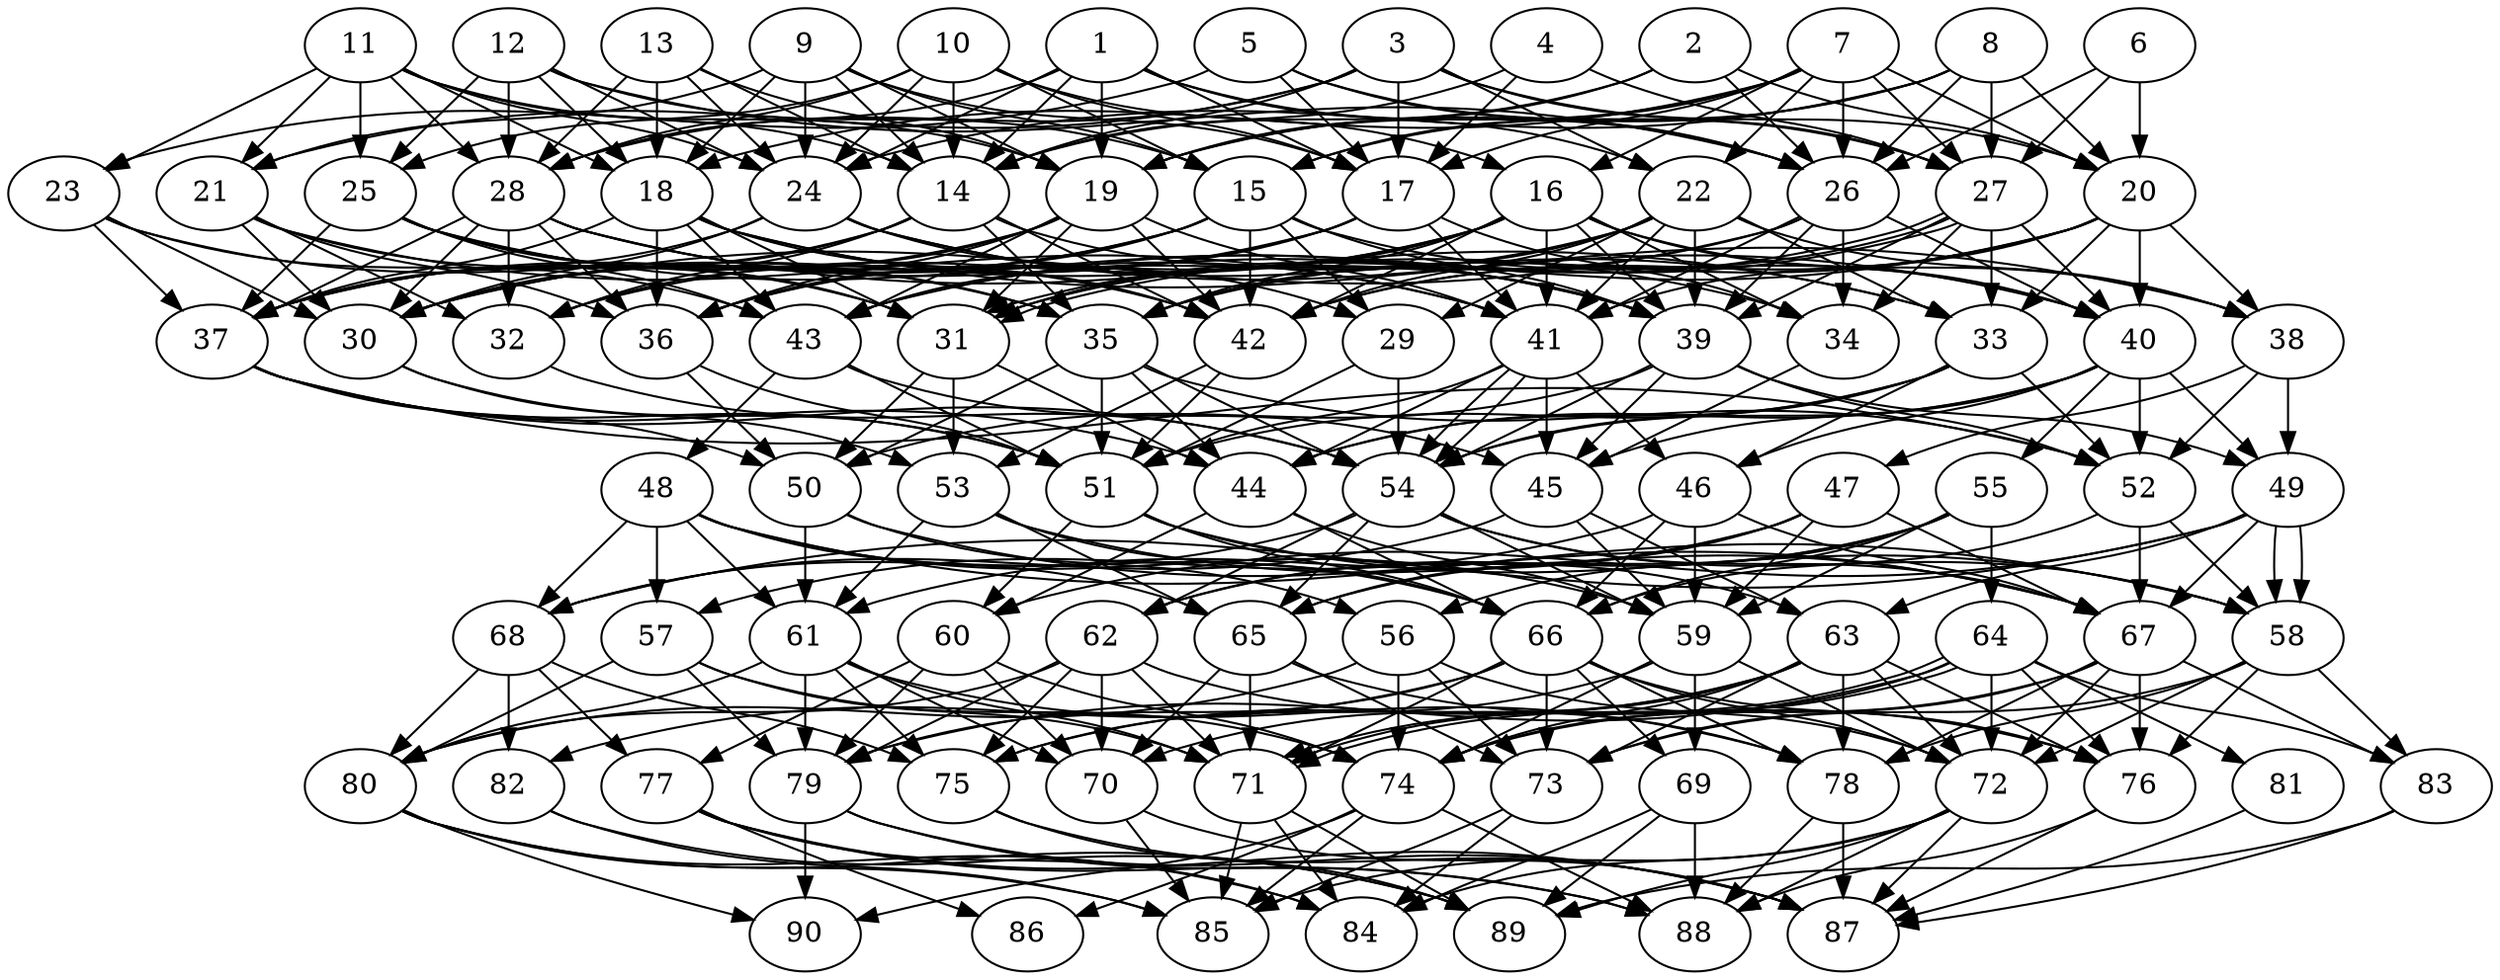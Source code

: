 // DAG automatically generated by daggen at Wed Apr 12 12:23:14 2017
// ./daggen --dot -n 90 --jump=1 --fat=0.6 --regularity=0.6 --density=0.6 
digraph G {
  1 [size="18941673883", alpha="0.02"]
  1 -> 14 [size ="75497472"]
  1 -> 17 [size ="75497472"]
  1 -> 19 [size ="75497472"]
  1 -> 22 [size ="75497472"]
  1 -> 24 [size ="75497472"]
  1 -> 26 [size ="75497472"]
  1 -> 28 [size ="75497472"]
  2 [size="134217728000", alpha="0.15"]
  2 -> 14 [size ="209715200"]
  2 -> 19 [size ="209715200"]
  2 -> 20 [size ="209715200"]
  2 -> 26 [size ="209715200"]
  3 [size="8457879060", alpha="0.06"]
  3 -> 14 [size ="134217728"]
  3 -> 17 [size ="134217728"]
  3 -> 20 [size ="134217728"]
  3 -> 21 [size ="134217728"]
  3 -> 22 [size ="134217728"]
  3 -> 27 [size ="134217728"]
  3 -> 28 [size ="134217728"]
  4 [size="13243063012", alpha="0.09"]
  4 -> 14 [size ="536870912"]
  4 -> 17 [size ="536870912"]
  4 -> 27 [size ="536870912"]
  5 [size="950305053", alpha="0.18"]
  5 -> 17 [size ="75497472"]
  5 -> 23 [size ="75497472"]
  5 -> 26 [size ="75497472"]
  5 -> 27 [size ="75497472"]
  6 [size="1214991359", alpha="0.06"]
  6 -> 20 [size ="134217728"]
  6 -> 26 [size ="134217728"]
  6 -> 27 [size ="134217728"]
  7 [size="88164669288", alpha="0.07"]
  7 -> 15 [size ="134217728"]
  7 -> 16 [size ="134217728"]
  7 -> 17 [size ="134217728"]
  7 -> 18 [size ="134217728"]
  7 -> 19 [size ="134217728"]
  7 -> 20 [size ="134217728"]
  7 -> 22 [size ="134217728"]
  7 -> 26 [size ="134217728"]
  7 -> 27 [size ="134217728"]
  8 [size="169546623510", alpha="0.16"]
  8 -> 15 [size ="411041792"]
  8 -> 19 [size ="411041792"]
  8 -> 20 [size ="411041792"]
  8 -> 24 [size ="411041792"]
  8 -> 26 [size ="411041792"]
  8 -> 27 [size ="411041792"]
  9 [size="28991029248", alpha="0.12"]
  9 -> 14 [size ="75497472"]
  9 -> 15 [size ="75497472"]
  9 -> 17 [size ="75497472"]
  9 -> 18 [size ="75497472"]
  9 -> 19 [size ="75497472"]
  9 -> 21 [size ="75497472"]
  9 -> 24 [size ="75497472"]
  10 [size="12141117744", alpha="0.06"]
  10 -> 14 [size ="33554432"]
  10 -> 15 [size ="33554432"]
  10 -> 16 [size ="33554432"]
  10 -> 17 [size ="33554432"]
  10 -> 24 [size ="33554432"]
  10 -> 25 [size ="33554432"]
  10 -> 28 [size ="33554432"]
  11 [size="28991029248", alpha="0.18"]
  11 -> 14 [size ="75497472"]
  11 -> 18 [size ="75497472"]
  11 -> 19 [size ="75497472"]
  11 -> 21 [size ="75497472"]
  11 -> 23 [size ="75497472"]
  11 -> 24 [size ="75497472"]
  11 -> 25 [size ="75497472"]
  11 -> 28 [size ="75497472"]
  12 [size="69652334787", alpha="0.13"]
  12 -> 15 [size ="301989888"]
  12 -> 18 [size ="301989888"]
  12 -> 24 [size ="301989888"]
  12 -> 25 [size ="301989888"]
  12 -> 26 [size ="301989888"]
  12 -> 28 [size ="301989888"]
  13 [size="31034909392", alpha="0.08"]
  13 -> 14 [size ="33554432"]
  13 -> 18 [size ="33554432"]
  13 -> 19 [size ="33554432"]
  13 -> 24 [size ="33554432"]
  13 -> 28 [size ="33554432"]
  14 [size="24277403146", alpha="0.18"]
  14 -> 30 [size ="411041792"]
  14 -> 32 [size ="411041792"]
  14 -> 35 [size ="411041792"]
  14 -> 37 [size ="411041792"]
  14 -> 39 [size ="411041792"]
  14 -> 42 [size ="411041792"]
  15 [size="1128459126", alpha="0.16"]
  15 -> 29 [size ="134217728"]
  15 -> 30 [size ="134217728"]
  15 -> 36 [size ="134217728"]
  15 -> 37 [size ="134217728"]
  15 -> 39 [size ="134217728"]
  15 -> 40 [size ="134217728"]
  15 -> 42 [size ="134217728"]
  16 [size="28991029248", alpha="0.07"]
  16 -> 31 [size ="75497472"]
  16 -> 32 [size ="75497472"]
  16 -> 34 [size ="75497472"]
  16 -> 35 [size ="75497472"]
  16 -> 36 [size ="75497472"]
  16 -> 38 [size ="75497472"]
  16 -> 39 [size ="75497472"]
  16 -> 40 [size ="75497472"]
  16 -> 41 [size ="75497472"]
  16 -> 42 [size ="75497472"]
  17 [size="134217728000", alpha="0.09"]
  17 -> 30 [size ="209715200"]
  17 -> 34 [size ="209715200"]
  17 -> 36 [size ="209715200"]
  17 -> 41 [size ="209715200"]
  17 -> 43 [size ="209715200"]
  18 [size="368293445632", alpha="0.15"]
  18 -> 31 [size ="411041792"]
  18 -> 34 [size ="411041792"]
  18 -> 36 [size ="411041792"]
  18 -> 37 [size ="411041792"]
  18 -> 38 [size ="411041792"]
  18 -> 42 [size ="411041792"]
  18 -> 43 [size ="411041792"]
  19 [size="6476341541", alpha="0.18"]
  19 -> 31 [size ="209715200"]
  19 -> 32 [size ="209715200"]
  19 -> 36 [size ="209715200"]
  19 -> 37 [size ="209715200"]
  19 -> 41 [size ="209715200"]
  19 -> 42 [size ="209715200"]
  19 -> 43 [size ="209715200"]
  20 [size="13224516683", alpha="0.11"]
  20 -> 33 [size ="209715200"]
  20 -> 35 [size ="209715200"]
  20 -> 38 [size ="209715200"]
  20 -> 40 [size ="209715200"]
  20 -> 41 [size ="209715200"]
  20 -> 42 [size ="209715200"]
  20 -> 43 [size ="209715200"]
  21 [size="116331263743", alpha="0.04"]
  21 -> 30 [size ="411041792"]
  21 -> 31 [size ="411041792"]
  21 -> 32 [size ="411041792"]
  21 -> 36 [size ="411041792"]
  21 -> 41 [size ="411041792"]
  22 [size="1022800622605", alpha="0.04"]
  22 -> 29 [size ="838860800"]
  22 -> 33 [size ="838860800"]
  22 -> 35 [size ="838860800"]
  22 -> 38 [size ="838860800"]
  22 -> 39 [size ="838860800"]
  22 -> 41 [size ="838860800"]
  22 -> 42 [size ="838860800"]
  22 -> 43 [size ="838860800"]
  23 [size="412541360972", alpha="0.17"]
  23 -> 30 [size ="536870912"]
  23 -> 35 [size ="536870912"]
  23 -> 37 [size ="536870912"]
  23 -> 43 [size ="536870912"]
  24 [size="368293445632", alpha="0.01"]
  24 -> 29 [size ="411041792"]
  24 -> 30 [size ="411041792"]
  24 -> 33 [size ="411041792"]
  24 -> 37 [size ="411041792"]
  24 -> 40 [size ="411041792"]
  25 [size="24154297614", alpha="0.16"]
  25 -> 31 [size ="75497472"]
  25 -> 35 [size ="75497472"]
  25 -> 37 [size ="75497472"]
  25 -> 39 [size ="75497472"]
  25 -> 42 [size ="75497472"]
  25 -> 43 [size ="75497472"]
  26 [size="121804509183", alpha="0.15"]
  26 -> 30 [size ="209715200"]
  26 -> 31 [size ="209715200"]
  26 -> 34 [size ="209715200"]
  26 -> 39 [size ="209715200"]
  26 -> 40 [size ="209715200"]
  26 -> 41 [size ="209715200"]
  27 [size="549755813888", alpha="0.02"]
  27 -> 31 [size ="536870912"]
  27 -> 31 [size ="536870912"]
  27 -> 33 [size ="536870912"]
  27 -> 34 [size ="536870912"]
  27 -> 39 [size ="536870912"]
  27 -> 40 [size ="536870912"]
  27 -> 42 [size ="536870912"]
  28 [size="30853751274", alpha="0.16"]
  28 -> 30 [size ="75497472"]
  28 -> 32 [size ="75497472"]
  28 -> 33 [size ="75497472"]
  28 -> 36 [size ="75497472"]
  28 -> 37 [size ="75497472"]
  28 -> 39 [size ="75497472"]
  28 -> 41 [size ="75497472"]
  29 [size="5584907206", alpha="0.04"]
  29 -> 51 [size ="134217728"]
  29 -> 54 [size ="134217728"]
  30 [size="1925836956", alpha="0.19"]
  30 -> 51 [size ="134217728"]
  30 -> 53 [size ="134217728"]
  31 [size="257335184207", alpha="0.03"]
  31 -> 44 [size ="301989888"]
  31 -> 50 [size ="301989888"]
  31 -> 53 [size ="301989888"]
  32 [size="109059668370", alpha="0.05"]
  32 -> 54 [size ="75497472"]
  33 [size="8589934592", alpha="0.08"]
  33 -> 44 [size ="33554432"]
  33 -> 46 [size ="33554432"]
  33 -> 51 [size ="33554432"]
  33 -> 52 [size ="33554432"]
  33 -> 54 [size ="33554432"]
  34 [size="1073741824000", alpha="0.12"]
  34 -> 45 [size ="838860800"]
  35 [size="36257879884", alpha="0.19"]
  35 -> 44 [size ="679477248"]
  35 -> 50 [size ="679477248"]
  35 -> 51 [size ="679477248"]
  35 -> 52 [size ="679477248"]
  35 -> 54 [size ="679477248"]
  36 [size="24864852278", alpha="0.04"]
  36 -> 50 [size ="838860800"]
  36 -> 51 [size ="838860800"]
  37 [size="41574364109", alpha="0.05"]
  37 -> 44 [size ="838860800"]
  37 -> 50 [size ="838860800"]
  37 -> 51 [size ="838860800"]
  37 -> 52 [size ="838860800"]
  37 -> 54 [size ="838860800"]
  38 [size="36576068537", alpha="0.07"]
  38 -> 47 [size ="679477248"]
  38 -> 49 [size ="679477248"]
  38 -> 52 [size ="679477248"]
  39 [size="1126053202", alpha="0.08"]
  39 -> 45 [size ="134217728"]
  39 -> 49 [size ="134217728"]
  39 -> 50 [size ="134217728"]
  39 -> 52 [size ="134217728"]
  39 -> 54 [size ="134217728"]
  40 [size="1073741824000", alpha="0.01"]
  40 -> 44 [size ="838860800"]
  40 -> 45 [size ="838860800"]
  40 -> 46 [size ="838860800"]
  40 -> 49 [size ="838860800"]
  40 -> 52 [size ="838860800"]
  40 -> 54 [size ="838860800"]
  40 -> 55 [size ="838860800"]
  41 [size="68719476736", alpha="0.05"]
  41 -> 44 [size ="134217728"]
  41 -> 45 [size ="134217728"]
  41 -> 46 [size ="134217728"]
  41 -> 51 [size ="134217728"]
  41 -> 54 [size ="134217728"]
  41 -> 54 [size ="134217728"]
  42 [size="68719476736", alpha="0.00"]
  42 -> 51 [size ="134217728"]
  42 -> 53 [size ="134217728"]
  43 [size="134217728000", alpha="0.08"]
  43 -> 45 [size ="209715200"]
  43 -> 48 [size ="209715200"]
  43 -> 51 [size ="209715200"]
  44 [size="1101925541351", alpha="0.19"]
  44 -> 59 [size ="838860800"]
  44 -> 60 [size ="838860800"]
  44 -> 66 [size ="838860800"]
  45 [size="75124583275", alpha="0.07"]
  45 -> 59 [size ="301989888"]
  45 -> 63 [size ="301989888"]
  45 -> 68 [size ="301989888"]
  46 [size="22434203202", alpha="0.03"]
  46 -> 57 [size ="679477248"]
  46 -> 59 [size ="679477248"]
  46 -> 66 [size ="679477248"]
  46 -> 67 [size ="679477248"]
  47 [size="5273679996", alpha="0.09"]
  47 -> 59 [size ="301989888"]
  47 -> 61 [size ="301989888"]
  47 -> 62 [size ="301989888"]
  47 -> 65 [size ="301989888"]
  47 -> 67 [size ="301989888"]
  48 [size="309119043842", alpha="0.02"]
  48 -> 57 [size ="679477248"]
  48 -> 58 [size ="679477248"]
  48 -> 59 [size ="679477248"]
  48 -> 61 [size ="679477248"]
  48 -> 65 [size ="679477248"]
  48 -> 66 [size ="679477248"]
  48 -> 68 [size ="679477248"]
  49 [size="1092867546423", alpha="0.02"]
  49 -> 58 [size ="679477248"]
  49 -> 58 [size ="679477248"]
  49 -> 60 [size ="679477248"]
  49 -> 63 [size ="679477248"]
  49 -> 67 [size ="679477248"]
  49 -> 68 [size ="679477248"]
  50 [size="7880287192", alpha="0.00"]
  50 -> 56 [size ="411041792"]
  50 -> 61 [size ="411041792"]
  50 -> 67 [size ="411041792"]
  51 [size="9012719836", alpha="0.16"]
  51 -> 58 [size ="679477248"]
  51 -> 60 [size ="679477248"]
  51 -> 63 [size ="679477248"]
  51 -> 66 [size ="679477248"]
  52 [size="8313129757", alpha="0.06"]
  52 -> 58 [size ="679477248"]
  52 -> 66 [size ="679477248"]
  52 -> 67 [size ="679477248"]
  53 [size="46175459028", alpha="0.19"]
  53 -> 61 [size ="33554432"]
  53 -> 65 [size ="33554432"]
  53 -> 66 [size ="33554432"]
  53 -> 67 [size ="33554432"]
  54 [size="138427479017", alpha="0.17"]
  54 -> 58 [size ="209715200"]
  54 -> 59 [size ="209715200"]
  54 -> 62 [size ="209715200"]
  54 -> 65 [size ="209715200"]
  54 -> 67 [size ="209715200"]
  54 -> 68 [size ="209715200"]
  55 [size="231928233984", alpha="0.06"]
  55 -> 56 [size ="301989888"]
  55 -> 59 [size ="301989888"]
  55 -> 62 [size ="301989888"]
  55 -> 64 [size ="301989888"]
  55 -> 65 [size ="301989888"]
  55 -> 66 [size ="301989888"]
  56 [size="933326603505", alpha="0.12"]
  56 -> 72 [size ="679477248"]
  56 -> 73 [size ="679477248"]
  56 -> 74 [size ="679477248"]
  56 -> 80 [size ="679477248"]
  57 [size="709755330388", alpha="0.06"]
  57 -> 71 [size ="536870912"]
  57 -> 74 [size ="536870912"]
  57 -> 79 [size ="536870912"]
  57 -> 80 [size ="536870912"]
  58 [size="44167199394", alpha="0.15"]
  58 -> 72 [size ="838860800"]
  58 -> 73 [size ="838860800"]
  58 -> 76 [size ="838860800"]
  58 -> 78 [size ="838860800"]
  58 -> 83 [size ="838860800"]
  59 [size="43275003084", alpha="0.14"]
  59 -> 69 [size ="838860800"]
  59 -> 72 [size ="838860800"]
  59 -> 74 [size ="838860800"]
  59 -> 75 [size ="838860800"]
  60 [size="424171884113", alpha="0.19"]
  60 -> 70 [size ="679477248"]
  60 -> 74 [size ="679477248"]
  60 -> 77 [size ="679477248"]
  60 -> 79 [size ="679477248"]
  61 [size="68719476736", alpha="0.14"]
  61 -> 70 [size ="134217728"]
  61 -> 71 [size ="134217728"]
  61 -> 75 [size ="134217728"]
  61 -> 78 [size ="134217728"]
  61 -> 79 [size ="134217728"]
  61 -> 80 [size ="134217728"]
  62 [size="302017626", alpha="0.10"]
  62 -> 70 [size ="33554432"]
  62 -> 71 [size ="33554432"]
  62 -> 75 [size ="33554432"]
  62 -> 78 [size ="33554432"]
  62 -> 79 [size ="33554432"]
  62 -> 80 [size ="33554432"]
  63 [size="588689520864", alpha="0.08"]
  63 -> 70 [size ="411041792"]
  63 -> 71 [size ="411041792"]
  63 -> 72 [size ="411041792"]
  63 -> 73 [size ="411041792"]
  63 -> 74 [size ="411041792"]
  63 -> 75 [size ="411041792"]
  63 -> 76 [size ="411041792"]
  63 -> 78 [size ="411041792"]
  64 [size="368293445632", alpha="0.08"]
  64 -> 71 [size ="411041792"]
  64 -> 71 [size ="411041792"]
  64 -> 72 [size ="411041792"]
  64 -> 74 [size ="411041792"]
  64 -> 76 [size ="411041792"]
  64 -> 79 [size ="411041792"]
  64 -> 81 [size ="411041792"]
  64 -> 83 [size ="411041792"]
  65 [size="36077722013", alpha="0.20"]
  65 -> 70 [size ="33554432"]
  65 -> 71 [size ="33554432"]
  65 -> 73 [size ="33554432"]
  65 -> 76 [size ="33554432"]
  66 [size="73354304483", alpha="0.08"]
  66 -> 69 [size ="301989888"]
  66 -> 71 [size ="301989888"]
  66 -> 72 [size ="301989888"]
  66 -> 73 [size ="301989888"]
  66 -> 76 [size ="301989888"]
  66 -> 78 [size ="301989888"]
  66 -> 79 [size ="301989888"]
  66 -> 82 [size ="301989888"]
  67 [size="16157140629", alpha="0.13"]
  67 -> 72 [size ="679477248"]
  67 -> 73 [size ="679477248"]
  67 -> 74 [size ="679477248"]
  67 -> 76 [size ="679477248"]
  67 -> 78 [size ="679477248"]
  67 -> 83 [size ="679477248"]
  68 [size="368293445632", alpha="0.16"]
  68 -> 75 [size ="411041792"]
  68 -> 77 [size ="411041792"]
  68 -> 80 [size ="411041792"]
  68 -> 82 [size ="411041792"]
  69 [size="26345268258", alpha="0.17"]
  69 -> 84 [size ="679477248"]
  69 -> 88 [size ="679477248"]
  69 -> 89 [size ="679477248"]
  70 [size="108939735238", alpha="0.04"]
  70 -> 85 [size ="411041792"]
  70 -> 87 [size ="411041792"]
  71 [size="17380184922", alpha="0.11"]
  71 -> 84 [size ="838860800"]
  71 -> 85 [size ="838860800"]
  71 -> 89 [size ="838860800"]
  72 [size="13501828732", alpha="0.10"]
  72 -> 84 [size ="301989888"]
  72 -> 85 [size ="301989888"]
  72 -> 87 [size ="301989888"]
  72 -> 88 [size ="301989888"]
  72 -> 89 [size ="301989888"]
  73 [size="8911762881", alpha="0.18"]
  73 -> 84 [size ="209715200"]
  73 -> 85 [size ="209715200"]
  74 [size="8792142231", alpha="0.09"]
  74 -> 85 [size ="411041792"]
  74 -> 86 [size ="411041792"]
  74 -> 88 [size ="411041792"]
  74 -> 90 [size ="411041792"]
  75 [size="10408905276", alpha="0.02"]
  75 -> 87 [size ="301989888"]
  75 -> 89 [size ="301989888"]
  76 [size="20324161084", alpha="0.10"]
  76 -> 87 [size ="411041792"]
  76 -> 88 [size ="411041792"]
  77 [size="4017156767", alpha="0.17"]
  77 -> 84 [size ="134217728"]
  77 -> 86 [size ="134217728"]
  77 -> 87 [size ="134217728"]
  77 -> 88 [size ="134217728"]
  78 [size="134217728000", alpha="0.07"]
  78 -> 87 [size ="209715200"]
  78 -> 88 [size ="209715200"]
  79 [size="1073741824000", alpha="0.10"]
  79 -> 87 [size ="838860800"]
  79 -> 88 [size ="838860800"]
  79 -> 90 [size ="838860800"]
  80 [size="271088342201", alpha="0.14"]
  80 -> 84 [size ="209715200"]
  80 -> 85 [size ="209715200"]
  80 -> 89 [size ="209715200"]
  80 -> 90 [size ="209715200"]
  81 [size="180150392526", alpha="0.01"]
  81 -> 87 [size ="209715200"]
  82 [size="549755813888", alpha="0.05"]
  82 -> 85 [size ="536870912"]
  82 -> 89 [size ="536870912"]
  83 [size="221822425233", alpha="0.02"]
  83 -> 87 [size ="209715200"]
  83 -> 89 [size ="209715200"]
  84 [size="105651292333", alpha="0.13"]
  85 [size="25538307504", alpha="0.01"]
  86 [size="549755813888", alpha="0.15"]
  87 [size="2958782478", alpha="0.12"]
  88 [size="14118913179", alpha="0.09"]
  89 [size="32576440404", alpha="0.08"]
  90 [size="7562428503", alpha="0.07"]
}
